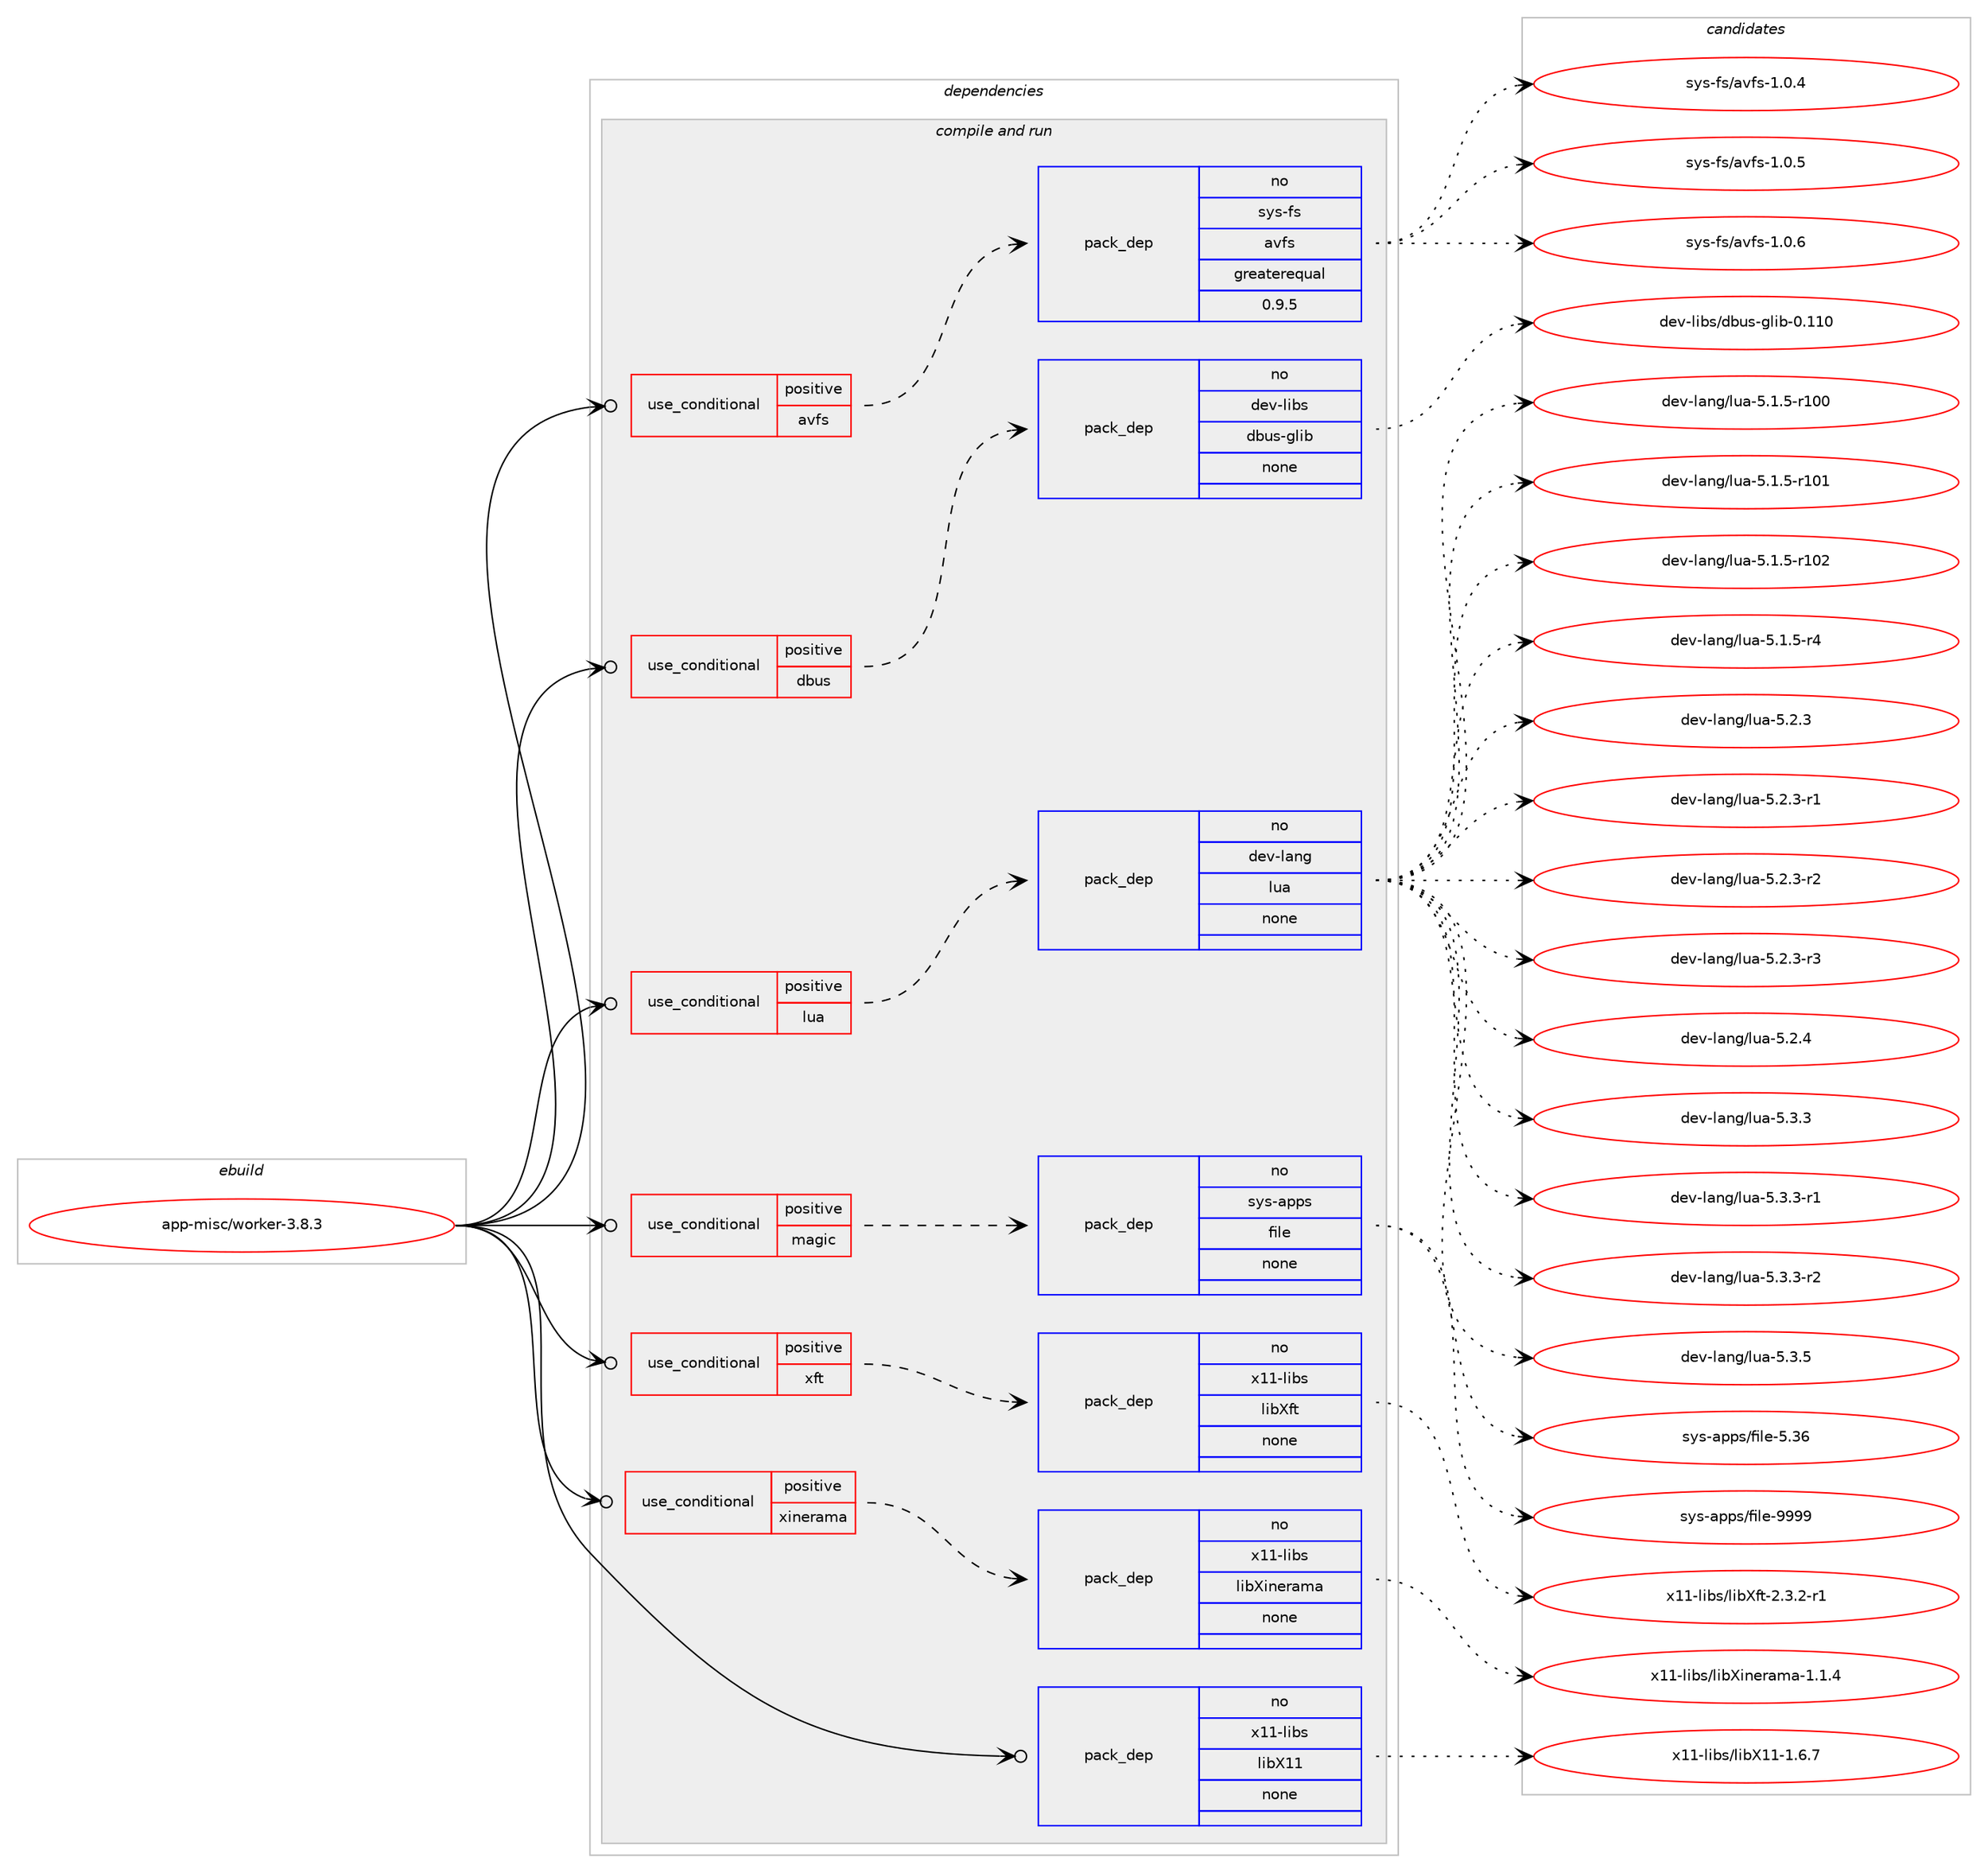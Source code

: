 digraph prolog {

# *************
# Graph options
# *************

newrank=true;
concentrate=true;
compound=true;
graph [rankdir=LR,fontname=Helvetica,fontsize=10,ranksep=1.5];#, ranksep=2.5, nodesep=0.2];
edge  [arrowhead=vee];
node  [fontname=Helvetica,fontsize=10];

# **********
# The ebuild
# **********

subgraph cluster_leftcol {
color=gray;
rank=same;
label=<<i>ebuild</i>>;
id [label="app-misc/worker-3.8.3", color=red, width=4, href="../app-misc/worker-3.8.3.svg"];
}

# ****************
# The dependencies
# ****************

subgraph cluster_midcol {
color=gray;
label=<<i>dependencies</i>>;
subgraph cluster_compile {
fillcolor="#eeeeee";
style=filled;
label=<<i>compile</i>>;
}
subgraph cluster_compileandrun {
fillcolor="#eeeeee";
style=filled;
label=<<i>compile and run</i>>;
subgraph cond353987 {
dependency1301692 [label=<<TABLE BORDER="0" CELLBORDER="1" CELLSPACING="0" CELLPADDING="4"><TR><TD ROWSPAN="3" CELLPADDING="10">use_conditional</TD></TR><TR><TD>positive</TD></TR><TR><TD>avfs</TD></TR></TABLE>>, shape=none, color=red];
subgraph pack927414 {
dependency1301693 [label=<<TABLE BORDER="0" CELLBORDER="1" CELLSPACING="0" CELLPADDING="4" WIDTH="220"><TR><TD ROWSPAN="6" CELLPADDING="30">pack_dep</TD></TR><TR><TD WIDTH="110">no</TD></TR><TR><TD>sys-fs</TD></TR><TR><TD>avfs</TD></TR><TR><TD>greaterequal</TD></TR><TR><TD>0.9.5</TD></TR></TABLE>>, shape=none, color=blue];
}
dependency1301692:e -> dependency1301693:w [weight=20,style="dashed",arrowhead="vee"];
}
id:e -> dependency1301692:w [weight=20,style="solid",arrowhead="odotvee"];
subgraph cond353988 {
dependency1301694 [label=<<TABLE BORDER="0" CELLBORDER="1" CELLSPACING="0" CELLPADDING="4"><TR><TD ROWSPAN="3" CELLPADDING="10">use_conditional</TD></TR><TR><TD>positive</TD></TR><TR><TD>dbus</TD></TR></TABLE>>, shape=none, color=red];
subgraph pack927415 {
dependency1301695 [label=<<TABLE BORDER="0" CELLBORDER="1" CELLSPACING="0" CELLPADDING="4" WIDTH="220"><TR><TD ROWSPAN="6" CELLPADDING="30">pack_dep</TD></TR><TR><TD WIDTH="110">no</TD></TR><TR><TD>dev-libs</TD></TR><TR><TD>dbus-glib</TD></TR><TR><TD>none</TD></TR><TR><TD></TD></TR></TABLE>>, shape=none, color=blue];
}
dependency1301694:e -> dependency1301695:w [weight=20,style="dashed",arrowhead="vee"];
}
id:e -> dependency1301694:w [weight=20,style="solid",arrowhead="odotvee"];
subgraph cond353989 {
dependency1301696 [label=<<TABLE BORDER="0" CELLBORDER="1" CELLSPACING="0" CELLPADDING="4"><TR><TD ROWSPAN="3" CELLPADDING="10">use_conditional</TD></TR><TR><TD>positive</TD></TR><TR><TD>lua</TD></TR></TABLE>>, shape=none, color=red];
subgraph pack927416 {
dependency1301697 [label=<<TABLE BORDER="0" CELLBORDER="1" CELLSPACING="0" CELLPADDING="4" WIDTH="220"><TR><TD ROWSPAN="6" CELLPADDING="30">pack_dep</TD></TR><TR><TD WIDTH="110">no</TD></TR><TR><TD>dev-lang</TD></TR><TR><TD>lua</TD></TR><TR><TD>none</TD></TR><TR><TD></TD></TR></TABLE>>, shape=none, color=blue];
}
dependency1301696:e -> dependency1301697:w [weight=20,style="dashed",arrowhead="vee"];
}
id:e -> dependency1301696:w [weight=20,style="solid",arrowhead="odotvee"];
subgraph cond353990 {
dependency1301698 [label=<<TABLE BORDER="0" CELLBORDER="1" CELLSPACING="0" CELLPADDING="4"><TR><TD ROWSPAN="3" CELLPADDING="10">use_conditional</TD></TR><TR><TD>positive</TD></TR><TR><TD>magic</TD></TR></TABLE>>, shape=none, color=red];
subgraph pack927417 {
dependency1301699 [label=<<TABLE BORDER="0" CELLBORDER="1" CELLSPACING="0" CELLPADDING="4" WIDTH="220"><TR><TD ROWSPAN="6" CELLPADDING="30">pack_dep</TD></TR><TR><TD WIDTH="110">no</TD></TR><TR><TD>sys-apps</TD></TR><TR><TD>file</TD></TR><TR><TD>none</TD></TR><TR><TD></TD></TR></TABLE>>, shape=none, color=blue];
}
dependency1301698:e -> dependency1301699:w [weight=20,style="dashed",arrowhead="vee"];
}
id:e -> dependency1301698:w [weight=20,style="solid",arrowhead="odotvee"];
subgraph cond353991 {
dependency1301700 [label=<<TABLE BORDER="0" CELLBORDER="1" CELLSPACING="0" CELLPADDING="4"><TR><TD ROWSPAN="3" CELLPADDING="10">use_conditional</TD></TR><TR><TD>positive</TD></TR><TR><TD>xft</TD></TR></TABLE>>, shape=none, color=red];
subgraph pack927418 {
dependency1301701 [label=<<TABLE BORDER="0" CELLBORDER="1" CELLSPACING="0" CELLPADDING="4" WIDTH="220"><TR><TD ROWSPAN="6" CELLPADDING="30">pack_dep</TD></TR><TR><TD WIDTH="110">no</TD></TR><TR><TD>x11-libs</TD></TR><TR><TD>libXft</TD></TR><TR><TD>none</TD></TR><TR><TD></TD></TR></TABLE>>, shape=none, color=blue];
}
dependency1301700:e -> dependency1301701:w [weight=20,style="dashed",arrowhead="vee"];
}
id:e -> dependency1301700:w [weight=20,style="solid",arrowhead="odotvee"];
subgraph cond353992 {
dependency1301702 [label=<<TABLE BORDER="0" CELLBORDER="1" CELLSPACING="0" CELLPADDING="4"><TR><TD ROWSPAN="3" CELLPADDING="10">use_conditional</TD></TR><TR><TD>positive</TD></TR><TR><TD>xinerama</TD></TR></TABLE>>, shape=none, color=red];
subgraph pack927419 {
dependency1301703 [label=<<TABLE BORDER="0" CELLBORDER="1" CELLSPACING="0" CELLPADDING="4" WIDTH="220"><TR><TD ROWSPAN="6" CELLPADDING="30">pack_dep</TD></TR><TR><TD WIDTH="110">no</TD></TR><TR><TD>x11-libs</TD></TR><TR><TD>libXinerama</TD></TR><TR><TD>none</TD></TR><TR><TD></TD></TR></TABLE>>, shape=none, color=blue];
}
dependency1301702:e -> dependency1301703:w [weight=20,style="dashed",arrowhead="vee"];
}
id:e -> dependency1301702:w [weight=20,style="solid",arrowhead="odotvee"];
subgraph pack927420 {
dependency1301704 [label=<<TABLE BORDER="0" CELLBORDER="1" CELLSPACING="0" CELLPADDING="4" WIDTH="220"><TR><TD ROWSPAN="6" CELLPADDING="30">pack_dep</TD></TR><TR><TD WIDTH="110">no</TD></TR><TR><TD>x11-libs</TD></TR><TR><TD>libX11</TD></TR><TR><TD>none</TD></TR><TR><TD></TD></TR></TABLE>>, shape=none, color=blue];
}
id:e -> dependency1301704:w [weight=20,style="solid",arrowhead="odotvee"];
}
subgraph cluster_run {
fillcolor="#eeeeee";
style=filled;
label=<<i>run</i>>;
}
}

# **************
# The candidates
# **************

subgraph cluster_choices {
rank=same;
color=gray;
label=<<i>candidates</i>>;

subgraph choice927414 {
color=black;
nodesep=1;
choice115121115451021154797118102115454946484652 [label="sys-fs/avfs-1.0.4", color=red, width=4,href="../sys-fs/avfs-1.0.4.svg"];
choice115121115451021154797118102115454946484653 [label="sys-fs/avfs-1.0.5", color=red, width=4,href="../sys-fs/avfs-1.0.5.svg"];
choice115121115451021154797118102115454946484654 [label="sys-fs/avfs-1.0.6", color=red, width=4,href="../sys-fs/avfs-1.0.6.svg"];
dependency1301693:e -> choice115121115451021154797118102115454946484652:w [style=dotted,weight="100"];
dependency1301693:e -> choice115121115451021154797118102115454946484653:w [style=dotted,weight="100"];
dependency1301693:e -> choice115121115451021154797118102115454946484654:w [style=dotted,weight="100"];
}
subgraph choice927415 {
color=black;
nodesep=1;
choice100101118451081059811547100981171154510310810598454846494948 [label="dev-libs/dbus-glib-0.110", color=red, width=4,href="../dev-libs/dbus-glib-0.110.svg"];
dependency1301695:e -> choice100101118451081059811547100981171154510310810598454846494948:w [style=dotted,weight="100"];
}
subgraph choice927416 {
color=black;
nodesep=1;
choice1001011184510897110103471081179745534649465345114494848 [label="dev-lang/lua-5.1.5-r100", color=red, width=4,href="../dev-lang/lua-5.1.5-r100.svg"];
choice1001011184510897110103471081179745534649465345114494849 [label="dev-lang/lua-5.1.5-r101", color=red, width=4,href="../dev-lang/lua-5.1.5-r101.svg"];
choice1001011184510897110103471081179745534649465345114494850 [label="dev-lang/lua-5.1.5-r102", color=red, width=4,href="../dev-lang/lua-5.1.5-r102.svg"];
choice100101118451089711010347108117974553464946534511452 [label="dev-lang/lua-5.1.5-r4", color=red, width=4,href="../dev-lang/lua-5.1.5-r4.svg"];
choice10010111845108971101034710811797455346504651 [label="dev-lang/lua-5.2.3", color=red, width=4,href="../dev-lang/lua-5.2.3.svg"];
choice100101118451089711010347108117974553465046514511449 [label="dev-lang/lua-5.2.3-r1", color=red, width=4,href="../dev-lang/lua-5.2.3-r1.svg"];
choice100101118451089711010347108117974553465046514511450 [label="dev-lang/lua-5.2.3-r2", color=red, width=4,href="../dev-lang/lua-5.2.3-r2.svg"];
choice100101118451089711010347108117974553465046514511451 [label="dev-lang/lua-5.2.3-r3", color=red, width=4,href="../dev-lang/lua-5.2.3-r3.svg"];
choice10010111845108971101034710811797455346504652 [label="dev-lang/lua-5.2.4", color=red, width=4,href="../dev-lang/lua-5.2.4.svg"];
choice10010111845108971101034710811797455346514651 [label="dev-lang/lua-5.3.3", color=red, width=4,href="../dev-lang/lua-5.3.3.svg"];
choice100101118451089711010347108117974553465146514511449 [label="dev-lang/lua-5.3.3-r1", color=red, width=4,href="../dev-lang/lua-5.3.3-r1.svg"];
choice100101118451089711010347108117974553465146514511450 [label="dev-lang/lua-5.3.3-r2", color=red, width=4,href="../dev-lang/lua-5.3.3-r2.svg"];
choice10010111845108971101034710811797455346514653 [label="dev-lang/lua-5.3.5", color=red, width=4,href="../dev-lang/lua-5.3.5.svg"];
dependency1301697:e -> choice1001011184510897110103471081179745534649465345114494848:w [style=dotted,weight="100"];
dependency1301697:e -> choice1001011184510897110103471081179745534649465345114494849:w [style=dotted,weight="100"];
dependency1301697:e -> choice1001011184510897110103471081179745534649465345114494850:w [style=dotted,weight="100"];
dependency1301697:e -> choice100101118451089711010347108117974553464946534511452:w [style=dotted,weight="100"];
dependency1301697:e -> choice10010111845108971101034710811797455346504651:w [style=dotted,weight="100"];
dependency1301697:e -> choice100101118451089711010347108117974553465046514511449:w [style=dotted,weight="100"];
dependency1301697:e -> choice100101118451089711010347108117974553465046514511450:w [style=dotted,weight="100"];
dependency1301697:e -> choice100101118451089711010347108117974553465046514511451:w [style=dotted,weight="100"];
dependency1301697:e -> choice10010111845108971101034710811797455346504652:w [style=dotted,weight="100"];
dependency1301697:e -> choice10010111845108971101034710811797455346514651:w [style=dotted,weight="100"];
dependency1301697:e -> choice100101118451089711010347108117974553465146514511449:w [style=dotted,weight="100"];
dependency1301697:e -> choice100101118451089711010347108117974553465146514511450:w [style=dotted,weight="100"];
dependency1301697:e -> choice10010111845108971101034710811797455346514653:w [style=dotted,weight="100"];
}
subgraph choice927417 {
color=black;
nodesep=1;
choice1151211154597112112115471021051081014553465154 [label="sys-apps/file-5.36", color=red, width=4,href="../sys-apps/file-5.36.svg"];
choice1151211154597112112115471021051081014557575757 [label="sys-apps/file-9999", color=red, width=4,href="../sys-apps/file-9999.svg"];
dependency1301699:e -> choice1151211154597112112115471021051081014553465154:w [style=dotted,weight="100"];
dependency1301699:e -> choice1151211154597112112115471021051081014557575757:w [style=dotted,weight="100"];
}
subgraph choice927418 {
color=black;
nodesep=1;
choice120494945108105981154710810598881021164550465146504511449 [label="x11-libs/libXft-2.3.2-r1", color=red, width=4,href="../x11-libs/libXft-2.3.2-r1.svg"];
dependency1301701:e -> choice120494945108105981154710810598881021164550465146504511449:w [style=dotted,weight="100"];
}
subgraph choice927419 {
color=black;
nodesep=1;
choice120494945108105981154710810598881051101011149710997454946494652 [label="x11-libs/libXinerama-1.1.4", color=red, width=4,href="../x11-libs/libXinerama-1.1.4.svg"];
dependency1301703:e -> choice120494945108105981154710810598881051101011149710997454946494652:w [style=dotted,weight="100"];
}
subgraph choice927420 {
color=black;
nodesep=1;
choice120494945108105981154710810598884949454946544655 [label="x11-libs/libX11-1.6.7", color=red, width=4,href="../x11-libs/libX11-1.6.7.svg"];
dependency1301704:e -> choice120494945108105981154710810598884949454946544655:w [style=dotted,weight="100"];
}
}

}

